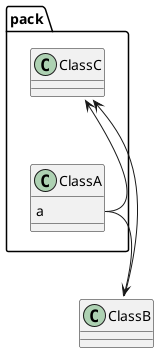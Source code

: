 {
  "sha1": "fa8un8vuchtxjlczqg68b585cc1mljz",
  "insertion": {
    "when": "2024-06-01T09:03:05.827Z",
    "url": "https://discord.com/channels/1083727021328306236/1084966845100072980",
    "user": "plantuml@gmail.com"
  }
}
@startuml
class pack.ClassA {
    a
}
pack.ClassA::a --> ClassB::b
pack.ClassC::c <-- ClassB::b
pack.ClassC::c <-- pack.ClassA::a
@enduml
